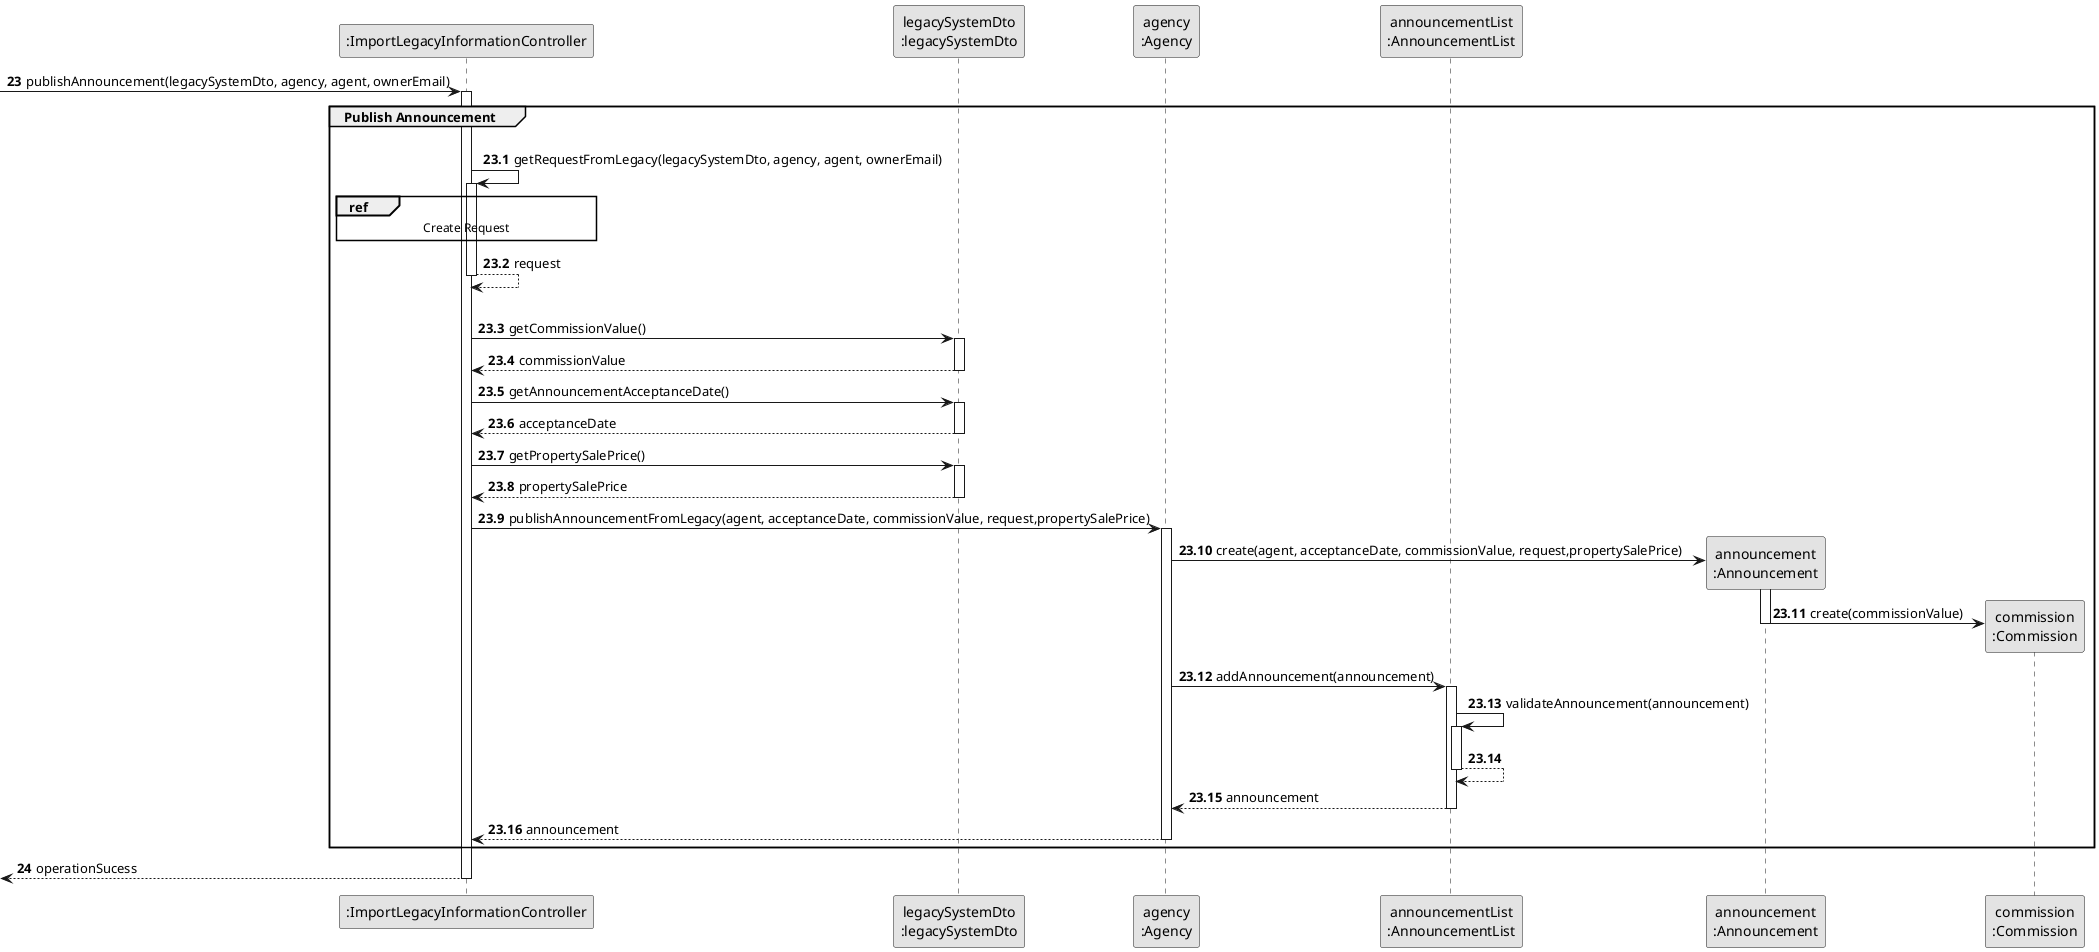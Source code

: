 @startuml
skinparam monochrome true
skinparam packageStyle rectangle
skinparam shANNOUNCEowing false\

participant ":ImportLegacyInformationController" as CTRL
participant "legacySystemDto\n:legacySystemDto" as DTO
participant "agency\n:Agency" as AGENCY
participant "announcementList\n:AnnouncementList" as LIST
participant "announcement\n:Announcement" as ANNOUNCE
participant "commission\n:Commission" as COMMISSION


    autonumber 23

     -> CTRL : publishAnnouncement(legacySystemDto, agency, agent, ownerEmail)
    activate CTRL

    autonumber 23.1

    group Publish Announcement

    |||
    CTRL -> CTRL : getRequestFromLegacy(legacySystemDto, agency, agent, ownerEmail)
    activate CTRL

    ref over CTRL
        Create Request
    end ref

        CTRL --> CTRL : request
    deactivate CTRL
|||
    CTRL -> DTO : getCommissionValue()
    activate DTO

    DTO --> CTRL : commissionValue
    deactivate DTO


    CTRL -> DTO : getAnnouncementAcceptanceDate()
    activate DTO

        DTO --> CTRL : acceptanceDate
    deactivate DTO

 CTRL -> DTO : getPropertySalePrice()
    activate DTO

        DTO --> CTRL : propertySalePrice
    deactivate DTO

    CTRL -> AGENCY : publishAnnouncementFromLegacy(agent, acceptanceDate, commissionValue, request,propertySalePrice)
    activate AGENCY

        AGENCY -> ANNOUNCE**: create(agent, acceptanceDate, commissionValue, request,propertySalePrice)
        activate ANNOUNCE

        ANNOUNCE -> COMMISSION** : create(commissionValue)
     deactivate ANNOUNCE

    AGENCY -> LIST: addAnnouncement(announcement)
    activate LIST

        LIST -> LIST: validateAnnouncement(announcement)
        activate LIST
            LIST --> LIST
        deactivate LIST

        LIST --> AGENCY : announcement
    deactivate LIST

        AGENCY --> CTRL : announcement
    deactivate  AGENCY

    end group

autonumber 24

    <-- CTRL : operationSucess
    deactivate CTRL

@enduml